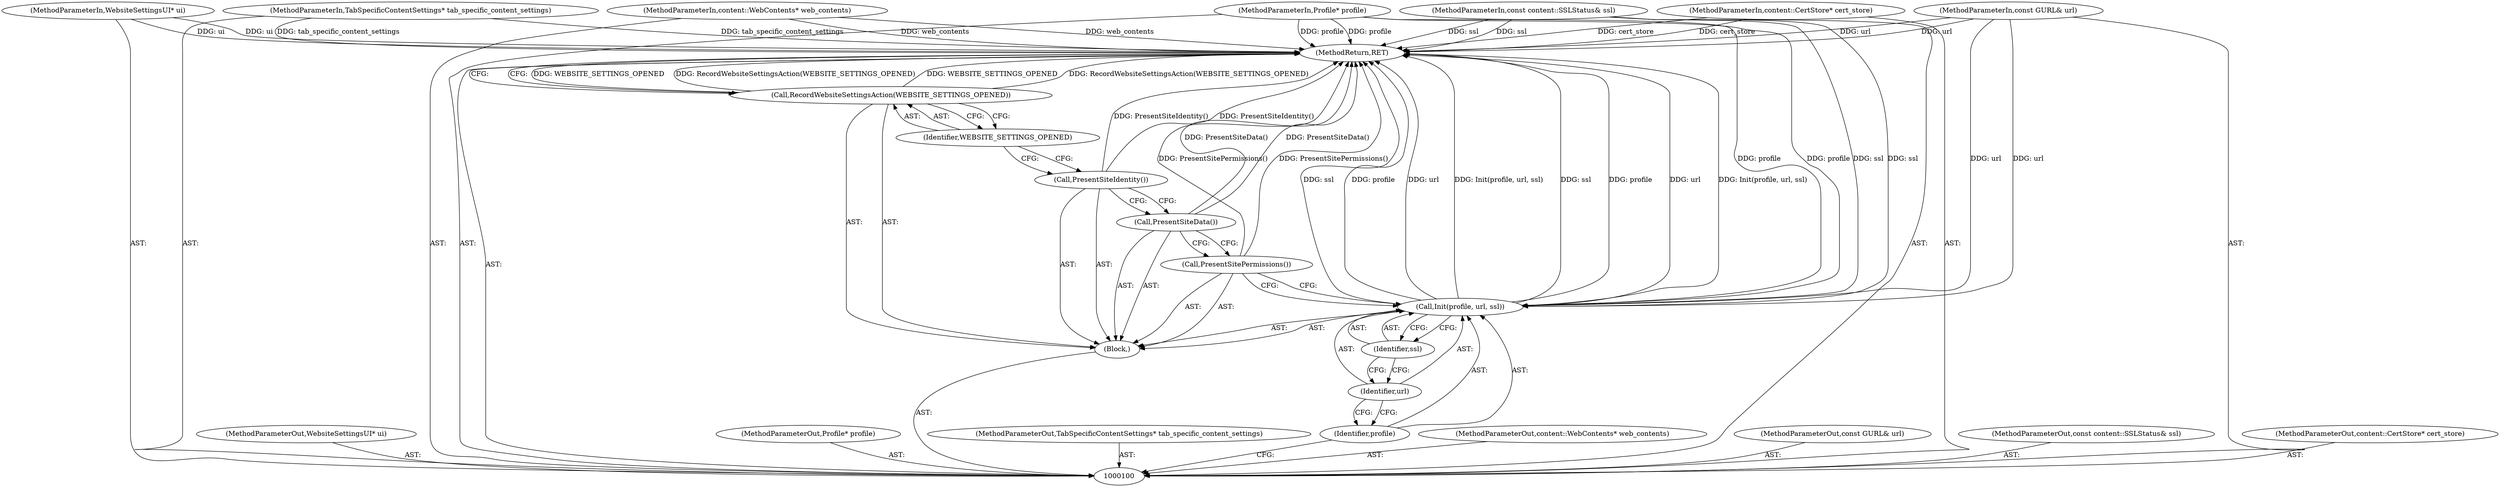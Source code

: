 digraph "0_Chrome_f2cba0d13b3a6d76dedede66731e5ca253d3b2af_3" {
"1000118" [label="(MethodReturn,RET)"];
"1000101" [label="(MethodParameterIn,WebsiteSettingsUI* ui)"];
"1000149" [label="(MethodParameterOut,WebsiteSettingsUI* ui)"];
"1000108" [label="(Block,)"];
"1000111" [label="(Identifier,url)"];
"1000109" [label="(Call,Init(profile, url, ssl))"];
"1000112" [label="(Identifier,ssl)"];
"1000110" [label="(Identifier,profile)"];
"1000113" [label="(Call,PresentSitePermissions())"];
"1000114" [label="(Call,PresentSiteData())"];
"1000115" [label="(Call,PresentSiteIdentity())"];
"1000116" [label="(Call,RecordWebsiteSettingsAction(WEBSITE_SETTINGS_OPENED))"];
"1000117" [label="(Identifier,WEBSITE_SETTINGS_OPENED)"];
"1000102" [label="(MethodParameterIn,Profile* profile)"];
"1000150" [label="(MethodParameterOut,Profile* profile)"];
"1000103" [label="(MethodParameterIn,TabSpecificContentSettings* tab_specific_content_settings)"];
"1000151" [label="(MethodParameterOut,TabSpecificContentSettings* tab_specific_content_settings)"];
"1000104" [label="(MethodParameterIn,content::WebContents* web_contents)"];
"1000152" [label="(MethodParameterOut,content::WebContents* web_contents)"];
"1000105" [label="(MethodParameterIn,const GURL& url)"];
"1000153" [label="(MethodParameterOut,const GURL& url)"];
"1000106" [label="(MethodParameterIn,const content::SSLStatus& ssl)"];
"1000154" [label="(MethodParameterOut,const content::SSLStatus& ssl)"];
"1000107" [label="(MethodParameterIn,content::CertStore* cert_store)"];
"1000155" [label="(MethodParameterOut,content::CertStore* cert_store)"];
"1000118" -> "1000100"  [label="AST: "];
"1000118" -> "1000116"  [label="CFG: "];
"1000116" -> "1000118"  [label="DDG: WEBSITE_SETTINGS_OPENED"];
"1000116" -> "1000118"  [label="DDG: RecordWebsiteSettingsAction(WEBSITE_SETTINGS_OPENED)"];
"1000107" -> "1000118"  [label="DDG: cert_store"];
"1000104" -> "1000118"  [label="DDG: web_contents"];
"1000105" -> "1000118"  [label="DDG: url"];
"1000114" -> "1000118"  [label="DDG: PresentSiteData()"];
"1000103" -> "1000118"  [label="DDG: tab_specific_content_settings"];
"1000115" -> "1000118"  [label="DDG: PresentSiteIdentity()"];
"1000102" -> "1000118"  [label="DDG: profile"];
"1000109" -> "1000118"  [label="DDG: ssl"];
"1000109" -> "1000118"  [label="DDG: profile"];
"1000109" -> "1000118"  [label="DDG: url"];
"1000109" -> "1000118"  [label="DDG: Init(profile, url, ssl)"];
"1000113" -> "1000118"  [label="DDG: PresentSitePermissions()"];
"1000101" -> "1000118"  [label="DDG: ui"];
"1000106" -> "1000118"  [label="DDG: ssl"];
"1000101" -> "1000100"  [label="AST: "];
"1000101" -> "1000118"  [label="DDG: ui"];
"1000149" -> "1000100"  [label="AST: "];
"1000108" -> "1000100"  [label="AST: "];
"1000109" -> "1000108"  [label="AST: "];
"1000113" -> "1000108"  [label="AST: "];
"1000114" -> "1000108"  [label="AST: "];
"1000115" -> "1000108"  [label="AST: "];
"1000116" -> "1000108"  [label="AST: "];
"1000111" -> "1000109"  [label="AST: "];
"1000111" -> "1000110"  [label="CFG: "];
"1000112" -> "1000111"  [label="CFG: "];
"1000109" -> "1000108"  [label="AST: "];
"1000109" -> "1000112"  [label="CFG: "];
"1000110" -> "1000109"  [label="AST: "];
"1000111" -> "1000109"  [label="AST: "];
"1000112" -> "1000109"  [label="AST: "];
"1000113" -> "1000109"  [label="CFG: "];
"1000109" -> "1000118"  [label="DDG: ssl"];
"1000109" -> "1000118"  [label="DDG: profile"];
"1000109" -> "1000118"  [label="DDG: url"];
"1000109" -> "1000118"  [label="DDG: Init(profile, url, ssl)"];
"1000102" -> "1000109"  [label="DDG: profile"];
"1000105" -> "1000109"  [label="DDG: url"];
"1000106" -> "1000109"  [label="DDG: ssl"];
"1000112" -> "1000109"  [label="AST: "];
"1000112" -> "1000111"  [label="CFG: "];
"1000109" -> "1000112"  [label="CFG: "];
"1000110" -> "1000109"  [label="AST: "];
"1000110" -> "1000100"  [label="CFG: "];
"1000111" -> "1000110"  [label="CFG: "];
"1000113" -> "1000108"  [label="AST: "];
"1000113" -> "1000109"  [label="CFG: "];
"1000114" -> "1000113"  [label="CFG: "];
"1000113" -> "1000118"  [label="DDG: PresentSitePermissions()"];
"1000114" -> "1000108"  [label="AST: "];
"1000114" -> "1000113"  [label="CFG: "];
"1000115" -> "1000114"  [label="CFG: "];
"1000114" -> "1000118"  [label="DDG: PresentSiteData()"];
"1000115" -> "1000108"  [label="AST: "];
"1000115" -> "1000114"  [label="CFG: "];
"1000117" -> "1000115"  [label="CFG: "];
"1000115" -> "1000118"  [label="DDG: PresentSiteIdentity()"];
"1000116" -> "1000108"  [label="AST: "];
"1000116" -> "1000117"  [label="CFG: "];
"1000117" -> "1000116"  [label="AST: "];
"1000118" -> "1000116"  [label="CFG: "];
"1000116" -> "1000118"  [label="DDG: WEBSITE_SETTINGS_OPENED"];
"1000116" -> "1000118"  [label="DDG: RecordWebsiteSettingsAction(WEBSITE_SETTINGS_OPENED)"];
"1000117" -> "1000116"  [label="AST: "];
"1000117" -> "1000115"  [label="CFG: "];
"1000116" -> "1000117"  [label="CFG: "];
"1000102" -> "1000100"  [label="AST: "];
"1000102" -> "1000118"  [label="DDG: profile"];
"1000102" -> "1000109"  [label="DDG: profile"];
"1000150" -> "1000100"  [label="AST: "];
"1000103" -> "1000100"  [label="AST: "];
"1000103" -> "1000118"  [label="DDG: tab_specific_content_settings"];
"1000151" -> "1000100"  [label="AST: "];
"1000104" -> "1000100"  [label="AST: "];
"1000104" -> "1000118"  [label="DDG: web_contents"];
"1000152" -> "1000100"  [label="AST: "];
"1000105" -> "1000100"  [label="AST: "];
"1000105" -> "1000118"  [label="DDG: url"];
"1000105" -> "1000109"  [label="DDG: url"];
"1000153" -> "1000100"  [label="AST: "];
"1000106" -> "1000100"  [label="AST: "];
"1000106" -> "1000118"  [label="DDG: ssl"];
"1000106" -> "1000109"  [label="DDG: ssl"];
"1000154" -> "1000100"  [label="AST: "];
"1000107" -> "1000100"  [label="AST: "];
"1000107" -> "1000118"  [label="DDG: cert_store"];
"1000155" -> "1000100"  [label="AST: "];
}
